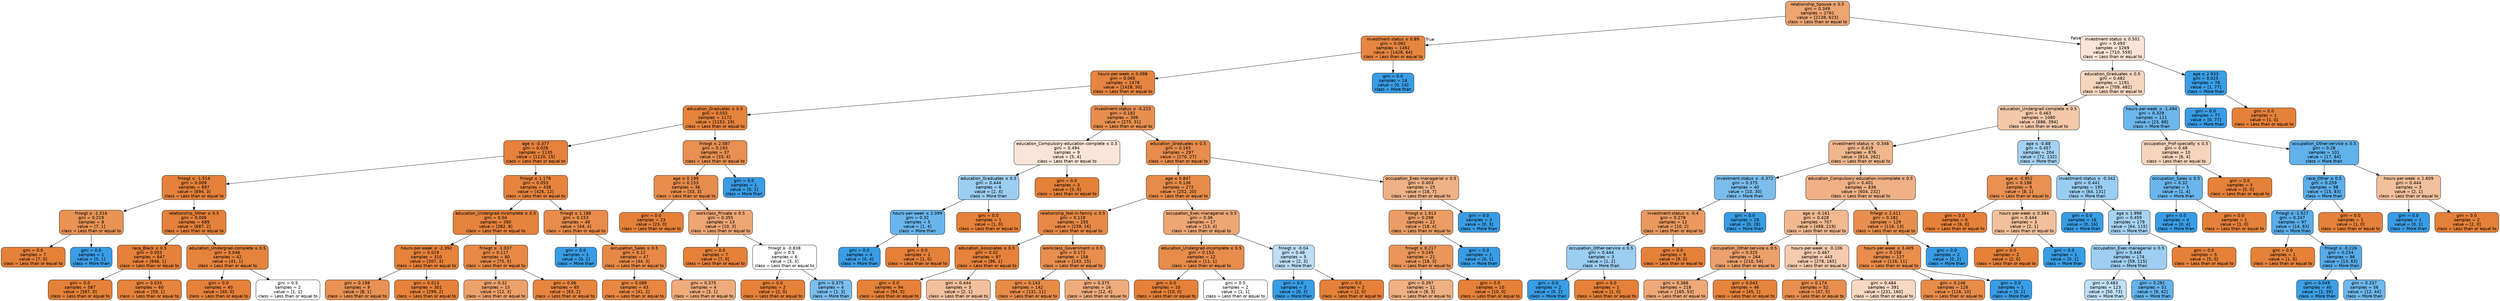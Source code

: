 digraph Tree {
node [shape=box, style="filled, rounded", color="black", fontname=helvetica] ;
edge [fontname=helvetica] ;
0 [label=<relationship_Spouse &le; 0.5<br/>gini = 0.349<br/>samples = 2761<br/>value = [2138, 623]<br/>class = Less than or equal to>, fillcolor="#e58139b5"] ;
1 [label=<investment-status &le; 0.89<br/>gini = 0.082<br/>samples = 1492<br/>value = [1428, 64]<br/>class = Less than or equal to>, fillcolor="#e58139f4"] ;
0 -> 1 [labeldistance=2.5, labelangle=45, headlabel="True"] ;
2 [label=<hours-per-week &le; 0.098<br/>gini = 0.065<br/>samples = 1478<br/>value = [1428, 50]<br/>class = Less than or equal to>, fillcolor="#e58139f6"] ;
1 -> 2 ;
3 [label=<education_Graduates &le; 0.5<br/>gini = 0.032<br/>samples = 1172<br/>value = [1153, 19]<br/>class = Less than or equal to>, fillcolor="#e58139fb"] ;
2 -> 3 ;
4 [label=<age &le; -0.377<br/>gini = 0.026<br/>samples = 1135<br/>value = [1120, 15]<br/>class = Less than or equal to>, fillcolor="#e58139fc"] ;
3 -> 4 ;
5 [label=<fnlwgt &le; -1.514<br/>gini = 0.009<br/>samples = 697<br/>value = [694, 3]<br/>class = Less than or equal to>, fillcolor="#e58139fe"] ;
4 -> 5 ;
6 [label=<fnlwgt &le; -1.516<br/>gini = 0.219<br/>samples = 8<br/>value = [7, 1]<br/>class = Less than or equal to>, fillcolor="#e58139db"] ;
5 -> 6 ;
7 [label=<gini = 0.0<br/>samples = 7<br/>value = [7, 0]<br/>class = Less than or equal to>, fillcolor="#e58139ff"] ;
6 -> 7 ;
8 [label=<gini = 0.0<br/>samples = 1<br/>value = [0, 1]<br/>class = More than>, fillcolor="#399de5ff"] ;
6 -> 8 ;
9 [label=<relationship_Other &le; 0.5<br/>gini = 0.006<br/>samples = 689<br/>value = [687, 2]<br/>class = Less than or equal to>, fillcolor="#e58139fe"] ;
5 -> 9 ;
10 [label=<race_Black &le; 0.5<br/>gini = 0.003<br/>samples = 647<br/>value = [646, 1]<br/>class = Less than or equal to>, fillcolor="#e58139ff"] ;
9 -> 10 ;
11 [label=<gini = 0.0<br/>samples = 587<br/>value = [587, 0]<br/>class = Less than or equal to>, fillcolor="#e58139ff"] ;
10 -> 11 ;
12 [label=<gini = 0.033<br/>samples = 60<br/>value = [59, 1]<br/>class = Less than or equal to>, fillcolor="#e58139fb"] ;
10 -> 12 ;
13 [label=<education_Undergrad-complete &le; 0.5<br/>gini = 0.046<br/>samples = 42<br/>value = [41, 1]<br/>class = Less than or equal to>, fillcolor="#e58139f9"] ;
9 -> 13 ;
14 [label=<gini = 0.0<br/>samples = 40<br/>value = [40, 0]<br/>class = Less than or equal to>, fillcolor="#e58139ff"] ;
13 -> 14 ;
15 [label=<gini = 0.5<br/>samples = 2<br/>value = [1, 1]<br/>class = Less than or equal to>, fillcolor="#e5813900"] ;
13 -> 15 ;
16 [label=<fnlwgt &le; 1.178<br/>gini = 0.053<br/>samples = 438<br/>value = [426, 12]<br/>class = Less than or equal to>, fillcolor="#e58139f8"] ;
4 -> 16 ;
17 [label=<education_Undergrad-incomplete &le; 0.5<br/>gini = 0.04<br/>samples = 390<br/>value = [382, 8]<br/>class = Less than or equal to>, fillcolor="#e58139fa"] ;
16 -> 17 ;
18 [label=<hours-per-week &le; -2.392<br/>gini = 0.019<br/>samples = 310<br/>value = [307, 3]<br/>class = Less than or equal to>, fillcolor="#e58139fd"] ;
17 -> 18 ;
19 [label=<gini = 0.198<br/>samples = 9<br/>value = [8, 1]<br/>class = Less than or equal to>, fillcolor="#e58139df"] ;
18 -> 19 ;
20 [label=<gini = 0.013<br/>samples = 301<br/>value = [299, 2]<br/>class = Less than or equal to>, fillcolor="#e58139fd"] ;
18 -> 20 ;
21 [label=<fnlwgt &le; -1.037<br/>gini = 0.117<br/>samples = 80<br/>value = [75, 5]<br/>class = Less than or equal to>, fillcolor="#e58139ee"] ;
17 -> 21 ;
22 [label=<gini = 0.32<br/>samples = 15<br/>value = [12, 3]<br/>class = Less than or equal to>, fillcolor="#e58139bf"] ;
21 -> 22 ;
23 [label=<gini = 0.06<br/>samples = 65<br/>value = [63, 2]<br/>class = Less than or equal to>, fillcolor="#e58139f7"] ;
21 -> 23 ;
24 [label=<fnlwgt &le; 1.188<br/>gini = 0.153<br/>samples = 48<br/>value = [44, 4]<br/>class = Less than or equal to>, fillcolor="#e58139e8"] ;
16 -> 24 ;
25 [label=<gini = 0.0<br/>samples = 1<br/>value = [0, 1]<br/>class = More than>, fillcolor="#399de5ff"] ;
24 -> 25 ;
26 [label=<occupation_Sales &le; 0.5<br/>gini = 0.12<br/>samples = 47<br/>value = [44, 3]<br/>class = Less than or equal to>, fillcolor="#e58139ee"] ;
24 -> 26 ;
27 [label=<gini = 0.089<br/>samples = 43<br/>value = [41, 2]<br/>class = Less than or equal to>, fillcolor="#e58139f3"] ;
26 -> 27 ;
28 [label=<gini = 0.375<br/>samples = 4<br/>value = [3, 1]<br/>class = Less than or equal to>, fillcolor="#e58139aa"] ;
26 -> 28 ;
29 [label=<fnlwgt &le; 2.087<br/>gini = 0.193<br/>samples = 37<br/>value = [33, 4]<br/>class = Less than or equal to>, fillcolor="#e58139e0"] ;
3 -> 29 ;
30 [label=<age &le; 0.199<br/>gini = 0.153<br/>samples = 36<br/>value = [33, 3]<br/>class = Less than or equal to>, fillcolor="#e58139e8"] ;
29 -> 30 ;
31 [label=<gini = 0.0<br/>samples = 23<br/>value = [23, 0]<br/>class = Less than or equal to>, fillcolor="#e58139ff"] ;
30 -> 31 ;
32 [label=<workclass_Private &le; 0.5<br/>gini = 0.355<br/>samples = 13<br/>value = [10, 3]<br/>class = Less than or equal to>, fillcolor="#e58139b3"] ;
30 -> 32 ;
33 [label=<gini = 0.0<br/>samples = 7<br/>value = [7, 0]<br/>class = Less than or equal to>, fillcolor="#e58139ff"] ;
32 -> 33 ;
34 [label=<fnlwgt &le; -0.838<br/>gini = 0.5<br/>samples = 6<br/>value = [3, 3]<br/>class = Less than or equal to>, fillcolor="#e5813900"] ;
32 -> 34 ;
35 [label=<gini = 0.0<br/>samples = 2<br/>value = [2, 0]<br/>class = Less than or equal to>, fillcolor="#e58139ff"] ;
34 -> 35 ;
36 [label=<gini = 0.375<br/>samples = 4<br/>value = [1, 3]<br/>class = More than>, fillcolor="#399de5aa"] ;
34 -> 36 ;
37 [label=<gini = 0.0<br/>samples = 1<br/>value = [0, 1]<br/>class = More than>, fillcolor="#399de5ff"] ;
29 -> 37 ;
38 [label=<investment-status &le; -0.223<br/>gini = 0.182<br/>samples = 306<br/>value = [275, 31]<br/>class = Less than or equal to>, fillcolor="#e58139e2"] ;
2 -> 38 ;
39 [label=<education_Compulsory-education-complete &le; 0.5<br/>gini = 0.494<br/>samples = 9<br/>value = [5, 4]<br/>class = Less than or equal to>, fillcolor="#e5813933"] ;
38 -> 39 ;
40 [label=<education_Graduates &le; 0.5<br/>gini = 0.444<br/>samples = 6<br/>value = [2, 4]<br/>class = More than>, fillcolor="#399de57f"] ;
39 -> 40 ;
41 [label=<hours-per-week &le; 2.099<br/>gini = 0.32<br/>samples = 5<br/>value = [1, 4]<br/>class = More than>, fillcolor="#399de5bf"] ;
40 -> 41 ;
42 [label=<gini = 0.0<br/>samples = 4<br/>value = [0, 4]<br/>class = More than>, fillcolor="#399de5ff"] ;
41 -> 42 ;
43 [label=<gini = 0.0<br/>samples = 1<br/>value = [1, 0]<br/>class = Less than or equal to>, fillcolor="#e58139ff"] ;
41 -> 43 ;
44 [label=<gini = 0.0<br/>samples = 1<br/>value = [1, 0]<br/>class = Less than or equal to>, fillcolor="#e58139ff"] ;
40 -> 44 ;
45 [label=<gini = 0.0<br/>samples = 3<br/>value = [3, 0]<br/>class = Less than or equal to>, fillcolor="#e58139ff"] ;
39 -> 45 ;
46 [label=<education_Graduates &le; 0.5<br/>gini = 0.165<br/>samples = 297<br/>value = [270, 27]<br/>class = Less than or equal to>, fillcolor="#e58139e6"] ;
38 -> 46 ;
47 [label=<age &le; 0.847<br/>gini = 0.136<br/>samples = 272<br/>value = [252, 20]<br/>class = Less than or equal to>, fillcolor="#e58139eb"] ;
46 -> 47 ;
48 [label=<relationship_Not-in-family &le; 0.5<br/>gini = 0.118<br/>samples = 255<br/>value = [239, 16]<br/>class = Less than or equal to>, fillcolor="#e58139ee"] ;
47 -> 48 ;
49 [label=<education_Associates &le; 0.5<br/>gini = 0.02<br/>samples = 97<br/>value = [96, 1]<br/>class = Less than or equal to>, fillcolor="#e58139fc"] ;
48 -> 49 ;
50 [label=<gini = 0.0<br/>samples = 94<br/>value = [94, 0]<br/>class = Less than or equal to>, fillcolor="#e58139ff"] ;
49 -> 50 ;
51 [label=<gini = 0.444<br/>samples = 3<br/>value = [2, 1]<br/>class = Less than or equal to>, fillcolor="#e581397f"] ;
49 -> 51 ;
52 [label=<workclass_Government &le; 0.5<br/>gini = 0.172<br/>samples = 158<br/>value = [143, 15]<br/>class = Less than or equal to>, fillcolor="#e58139e4"] ;
48 -> 52 ;
53 [label=<gini = 0.143<br/>samples = 142<br/>value = [131, 11]<br/>class = Less than or equal to>, fillcolor="#e58139ea"] ;
52 -> 53 ;
54 [label=<gini = 0.375<br/>samples = 16<br/>value = [12, 4]<br/>class = Less than or equal to>, fillcolor="#e58139aa"] ;
52 -> 54 ;
55 [label=<occupation_Exec-managerial &le; 0.5<br/>gini = 0.36<br/>samples = 17<br/>value = [13, 4]<br/>class = Less than or equal to>, fillcolor="#e58139b1"] ;
47 -> 55 ;
56 [label=<education_Undergrad-incomplete &le; 0.5<br/>gini = 0.153<br/>samples = 12<br/>value = [11, 1]<br/>class = Less than or equal to>, fillcolor="#e58139e8"] ;
55 -> 56 ;
57 [label=<gini = 0.0<br/>samples = 10<br/>value = [10, 0]<br/>class = Less than or equal to>, fillcolor="#e58139ff"] ;
56 -> 57 ;
58 [label=<gini = 0.5<br/>samples = 2<br/>value = [1, 1]<br/>class = Less than or equal to>, fillcolor="#e5813900"] ;
56 -> 58 ;
59 [label=<fnlwgt &le; -0.04<br/>gini = 0.48<br/>samples = 5<br/>value = [2, 3]<br/>class = More than>, fillcolor="#399de555"] ;
55 -> 59 ;
60 [label=<gini = 0.0<br/>samples = 3<br/>value = [0, 3]<br/>class = More than>, fillcolor="#399de5ff"] ;
59 -> 60 ;
61 [label=<gini = 0.0<br/>samples = 2<br/>value = [2, 0]<br/>class = Less than or equal to>, fillcolor="#e58139ff"] ;
59 -> 61 ;
62 [label=<occupation_Exec-managerial &le; 0.5<br/>gini = 0.403<br/>samples = 25<br/>value = [18, 7]<br/>class = Less than or equal to>, fillcolor="#e581399c"] ;
46 -> 62 ;
63 [label=<fnlwgt &le; 1.913<br/>gini = 0.298<br/>samples = 22<br/>value = [18, 4]<br/>class = Less than or equal to>, fillcolor="#e58139c6"] ;
62 -> 63 ;
64 [label=<fnlwgt &le; 0.217<br/>gini = 0.245<br/>samples = 21<br/>value = [18, 3]<br/>class = Less than or equal to>, fillcolor="#e58139d4"] ;
63 -> 64 ;
65 [label=<gini = 0.397<br/>samples = 11<br/>value = [8, 3]<br/>class = Less than or equal to>, fillcolor="#e581399f"] ;
64 -> 65 ;
66 [label=<gini = 0.0<br/>samples = 10<br/>value = [10, 0]<br/>class = Less than or equal to>, fillcolor="#e58139ff"] ;
64 -> 66 ;
67 [label=<gini = 0.0<br/>samples = 1<br/>value = [0, 1]<br/>class = More than>, fillcolor="#399de5ff"] ;
63 -> 67 ;
68 [label=<gini = 0.0<br/>samples = 3<br/>value = [0, 3]<br/>class = More than>, fillcolor="#399de5ff"] ;
62 -> 68 ;
69 [label=<gini = 0.0<br/>samples = 14<br/>value = [0, 14]<br/>class = More than>, fillcolor="#399de5ff"] ;
1 -> 69 ;
70 [label=<investment-status &le; 0.501<br/>gini = 0.493<br/>samples = 1269<br/>value = [710, 559]<br/>class = Less than or equal to>, fillcolor="#e5813936"] ;
0 -> 70 [labeldistance=2.5, labelangle=-45, headlabel="False"] ;
71 [label=<education_Graduates &le; 0.5<br/>gini = 0.482<br/>samples = 1191<br/>value = [709, 482]<br/>class = Less than or equal to>, fillcolor="#e5813952"] ;
70 -> 71 ;
72 [label=<education_Undergrad-complete &le; 0.5<br/>gini = 0.463<br/>samples = 1080<br/>value = [686, 394]<br/>class = Less than or equal to>, fillcolor="#e581396d"] ;
71 -> 72 ;
73 [label=<investment-status &le; -0.348<br/>gini = 0.419<br/>samples = 876<br/>value = [614, 262]<br/>class = Less than or equal to>, fillcolor="#e5813992"] ;
72 -> 73 ;
74 [label=<investment-status &le; -0.372<br/>gini = 0.375<br/>samples = 40<br/>value = [10, 30]<br/>class = More than>, fillcolor="#399de5aa"] ;
73 -> 74 ;
75 [label=<investment-status &le; -0.4<br/>gini = 0.278<br/>samples = 12<br/>value = [10, 2]<br/>class = Less than or equal to>, fillcolor="#e58139cc"] ;
74 -> 75 ;
76 [label=<occupation_Other-service &le; 0.5<br/>gini = 0.444<br/>samples = 3<br/>value = [1, 2]<br/>class = More than>, fillcolor="#399de57f"] ;
75 -> 76 ;
77 [label=<gini = 0.0<br/>samples = 2<br/>value = [0, 2]<br/>class = More than>, fillcolor="#399de5ff"] ;
76 -> 77 ;
78 [label=<gini = 0.0<br/>samples = 1<br/>value = [1, 0]<br/>class = Less than or equal to>, fillcolor="#e58139ff"] ;
76 -> 78 ;
79 [label=<gini = 0.0<br/>samples = 9<br/>value = [9, 0]<br/>class = Less than or equal to>, fillcolor="#e58139ff"] ;
75 -> 79 ;
80 [label=<gini = 0.0<br/>samples = 28<br/>value = [0, 28]<br/>class = More than>, fillcolor="#399de5ff"] ;
74 -> 80 ;
81 [label=<education_Compulsory-education-incomplete &le; 0.5<br/>gini = 0.401<br/>samples = 836<br/>value = [604, 232]<br/>class = Less than or equal to>, fillcolor="#e581399d"] ;
73 -> 81 ;
82 [label=<age &le; -0.161<br/>gini = 0.428<br/>samples = 707<br/>value = [488, 219]<br/>class = Less than or equal to>, fillcolor="#e581398d"] ;
81 -> 82 ;
83 [label=<occupation_Other-service &le; 0.5<br/>gini = 0.325<br/>samples = 264<br/>value = [210, 54]<br/>class = Less than or equal to>, fillcolor="#e58139bd"] ;
82 -> 83 ;
84 [label=<gini = 0.368<br/>samples = 218<br/>value = [165, 53]<br/>class = Less than or equal to>, fillcolor="#e58139ad"] ;
83 -> 84 ;
85 [label=<gini = 0.043<br/>samples = 46<br/>value = [45, 1]<br/>class = Less than or equal to>, fillcolor="#e58139f9"] ;
83 -> 85 ;
86 [label=<hours-per-week &le; -0.106<br/>gini = 0.467<br/>samples = 443<br/>value = [278, 165]<br/>class = Less than or equal to>, fillcolor="#e5813968"] ;
82 -> 86 ;
87 [label=<gini = 0.174<br/>samples = 52<br/>value = [47, 5]<br/>class = Less than or equal to>, fillcolor="#e58139e4"] ;
86 -> 87 ;
88 [label=<gini = 0.484<br/>samples = 391<br/>value = [231, 160]<br/>class = Less than or equal to>, fillcolor="#e581394e"] ;
86 -> 88 ;
89 [label=<fnlwgt &le; 2.411<br/>gini = 0.181<br/>samples = 129<br/>value = [116, 13]<br/>class = Less than or equal to>, fillcolor="#e58139e2"] ;
81 -> 89 ;
90 [label=<hours-per-week &le; 3.405<br/>gini = 0.158<br/>samples = 127<br/>value = [116, 11]<br/>class = Less than or equal to>, fillcolor="#e58139e7"] ;
89 -> 90 ;
91 [label=<gini = 0.146<br/>samples = 126<br/>value = [116, 10]<br/>class = Less than or equal to>, fillcolor="#e58139e9"] ;
90 -> 91 ;
92 [label=<gini = 0.0<br/>samples = 1<br/>value = [0, 1]<br/>class = More than>, fillcolor="#399de5ff"] ;
90 -> 92 ;
93 [label=<gini = 0.0<br/>samples = 2<br/>value = [0, 2]<br/>class = More than>, fillcolor="#399de5ff"] ;
89 -> 93 ;
94 [label=<age &le; -0.88<br/>gini = 0.457<br/>samples = 204<br/>value = [72, 132]<br/>class = More than>, fillcolor="#399de574"] ;
72 -> 94 ;
95 [label=<age &le; -0.952<br/>gini = 0.198<br/>samples = 9<br/>value = [8, 1]<br/>class = Less than or equal to>, fillcolor="#e58139df"] ;
94 -> 95 ;
96 [label=<gini = 0.0<br/>samples = 6<br/>value = [6, 0]<br/>class = Less than or equal to>, fillcolor="#e58139ff"] ;
95 -> 96 ;
97 [label=<hours-per-week &le; 0.384<br/>gini = 0.444<br/>samples = 3<br/>value = [2, 1]<br/>class = Less than or equal to>, fillcolor="#e581397f"] ;
95 -> 97 ;
98 [label=<gini = 0.0<br/>samples = 2<br/>value = [2, 0]<br/>class = Less than or equal to>, fillcolor="#e58139ff"] ;
97 -> 98 ;
99 [label=<gini = 0.0<br/>samples = 1<br/>value = [0, 1]<br/>class = More than>, fillcolor="#399de5ff"] ;
97 -> 99 ;
100 [label=<investment-status &le; -0.342<br/>gini = 0.441<br/>samples = 195<br/>value = [64, 131]<br/>class = More than>, fillcolor="#399de582"] ;
94 -> 100 ;
101 [label=<gini = 0.0<br/>samples = 16<br/>value = [0, 16]<br/>class = More than>, fillcolor="#399de5ff"] ;
100 -> 101 ;
102 [label=<age &le; 1.998<br/>gini = 0.459<br/>samples = 179<br/>value = [64, 115]<br/>class = More than>, fillcolor="#399de571"] ;
100 -> 102 ;
103 [label=<occupation_Exec-managerial &le; 0.5<br/>gini = 0.448<br/>samples = 174<br/>value = [59, 115]<br/>class = More than>, fillcolor="#399de57c"] ;
102 -> 103 ;
104 [label=<gini = 0.483<br/>samples = 123<br/>value = [50, 73]<br/>class = More than>, fillcolor="#399de550"] ;
103 -> 104 ;
105 [label=<gini = 0.291<br/>samples = 51<br/>value = [9, 42]<br/>class = More than>, fillcolor="#399de5c8"] ;
103 -> 105 ;
106 [label=<gini = 0.0<br/>samples = 5<br/>value = [5, 0]<br/>class = Less than or equal to>, fillcolor="#e58139ff"] ;
102 -> 106 ;
107 [label=<hours-per-week &le; -1.494<br/>gini = 0.329<br/>samples = 111<br/>value = [23, 88]<br/>class = More than>, fillcolor="#399de5bc"] ;
71 -> 107 ;
108 [label=<occupation_Prof-specialty &le; 0.5<br/>gini = 0.48<br/>samples = 10<br/>value = [6, 4]<br/>class = Less than or equal to>, fillcolor="#e5813955"] ;
107 -> 108 ;
109 [label=<occupation_Sales &le; 0.5<br/>gini = 0.32<br/>samples = 5<br/>value = [1, 4]<br/>class = More than>, fillcolor="#399de5bf"] ;
108 -> 109 ;
110 [label=<gini = 0.0<br/>samples = 4<br/>value = [0, 4]<br/>class = More than>, fillcolor="#399de5ff"] ;
109 -> 110 ;
111 [label=<gini = 0.0<br/>samples = 1<br/>value = [1, 0]<br/>class = Less than or equal to>, fillcolor="#e58139ff"] ;
109 -> 111 ;
112 [label=<gini = 0.0<br/>samples = 5<br/>value = [5, 0]<br/>class = Less than or equal to>, fillcolor="#e58139ff"] ;
108 -> 112 ;
113 [label=<occupation_Other-service &le; 0.5<br/>gini = 0.28<br/>samples = 101<br/>value = [17, 84]<br/>class = More than>, fillcolor="#399de5cb"] ;
107 -> 113 ;
114 [label=<race_Other &le; 0.5<br/>gini = 0.259<br/>samples = 98<br/>value = [15, 83]<br/>class = More than>, fillcolor="#399de5d1"] ;
113 -> 114 ;
115 [label=<fnlwgt &le; -1.527<br/>gini = 0.247<br/>samples = 97<br/>value = [14, 83]<br/>class = More than>, fillcolor="#399de5d4"] ;
114 -> 115 ;
116 [label=<gini = 0.0<br/>samples = 1<br/>value = [1, 0]<br/>class = Less than or equal to>, fillcolor="#e58139ff"] ;
115 -> 116 ;
117 [label=<fnlwgt &le; -0.226<br/>gini = 0.234<br/>samples = 96<br/>value = [13, 83]<br/>class = More than>, fillcolor="#399de5d7"] ;
115 -> 117 ;
118 [label=<gini = 0.049<br/>samples = 40<br/>value = [1, 39]<br/>class = More than>, fillcolor="#399de5f8"] ;
117 -> 118 ;
119 [label=<gini = 0.337<br/>samples = 56<br/>value = [12, 44]<br/>class = More than>, fillcolor="#399de5b9"] ;
117 -> 119 ;
120 [label=<gini = 0.0<br/>samples = 1<br/>value = [1, 0]<br/>class = Less than or equal to>, fillcolor="#e58139ff"] ;
114 -> 120 ;
121 [label=<hours-per-week &le; 1.609<br/>gini = 0.444<br/>samples = 3<br/>value = [2, 1]<br/>class = Less than or equal to>, fillcolor="#e581397f"] ;
113 -> 121 ;
122 [label=<gini = 0.0<br/>samples = 1<br/>value = [0, 1]<br/>class = More than>, fillcolor="#399de5ff"] ;
121 -> 122 ;
123 [label=<gini = 0.0<br/>samples = 2<br/>value = [2, 0]<br/>class = Less than or equal to>, fillcolor="#e58139ff"] ;
121 -> 123 ;
124 [label=<age &le; 2.933<br/>gini = 0.025<br/>samples = 78<br/>value = [1, 77]<br/>class = More than>, fillcolor="#399de5fc"] ;
70 -> 124 ;
125 [label=<gini = 0.0<br/>samples = 77<br/>value = [0, 77]<br/>class = More than>, fillcolor="#399de5ff"] ;
124 -> 125 ;
126 [label=<gini = 0.0<br/>samples = 1<br/>value = [1, 0]<br/>class = Less than or equal to>, fillcolor="#e58139ff"] ;
124 -> 126 ;
}